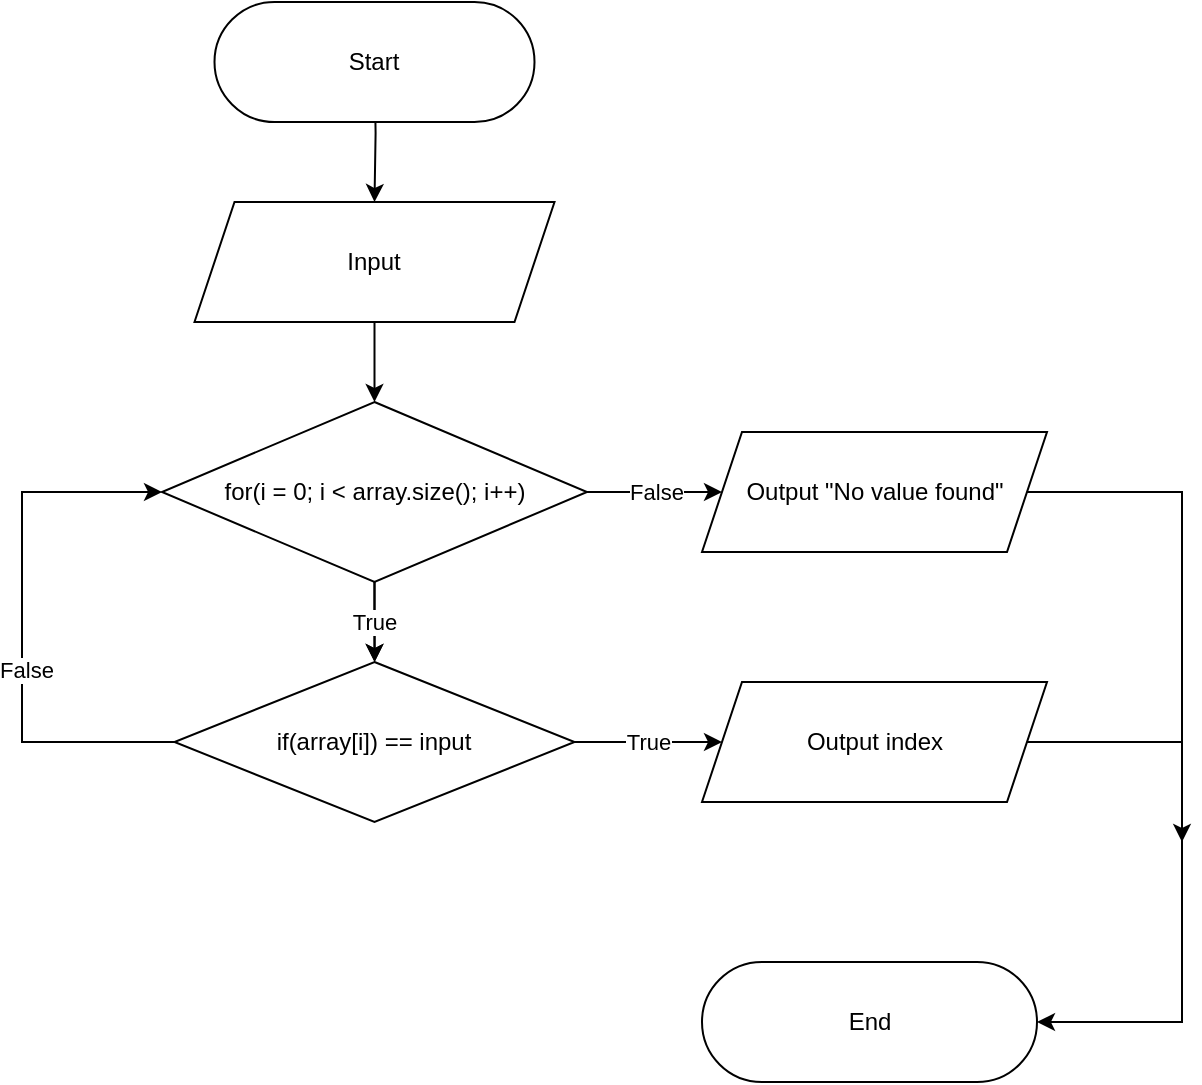 <mxfile>
    <diagram id="gNIyM2ic1Qji9jRaTpks" name="Page-1">
        <mxGraphModel dx="848" dy="639" grid="1" gridSize="10" guides="1" tooltips="1" connect="1" arrows="1" fold="1" page="1" pageScale="1" pageWidth="850" pageHeight="1100" math="0" shadow="0">
            <root>
                <mxCell id="0"/>
                <mxCell id="1" parent="0"/>
                <mxCell id="16" style="edgeStyle=orthogonalEdgeStyle;rounded=0;orthogonalLoop=1;jettySize=auto;html=1;entryX=0.5;entryY=0;entryDx=0;entryDy=0;" edge="1" parent="1" target="4">
                    <mxGeometry relative="1" as="geometry">
                        <mxPoint x="306.25" y="200" as="sourcePoint"/>
                    </mxGeometry>
                </mxCell>
                <mxCell id="2" value="&lt;font style=&quot;font-size: 12px&quot;&gt;Start&lt;/font&gt;" style="rounded=1;whiteSpace=wrap;html=1;arcSize=50;" vertex="1" parent="1">
                    <mxGeometry x="226.25" y="170" width="160" height="60" as="geometry"/>
                </mxCell>
                <mxCell id="18" style="edgeStyle=orthogonalEdgeStyle;rounded=0;orthogonalLoop=1;jettySize=auto;html=1;entryX=0.5;entryY=0;entryDx=0;entryDy=0;" edge="1" parent="1" source="4" target="5">
                    <mxGeometry relative="1" as="geometry"/>
                </mxCell>
                <mxCell id="4" value="&lt;font style=&quot;font-size: 12px&quot;&gt;Input&lt;/font&gt;" style="shape=parallelogram;perimeter=parallelogramPerimeter;whiteSpace=wrap;html=1;fixedSize=1;" vertex="1" parent="1">
                    <mxGeometry x="216.25" y="270" width="180" height="60" as="geometry"/>
                </mxCell>
                <mxCell id="15" value="" style="edgeStyle=orthogonalEdgeStyle;rounded=0;orthogonalLoop=1;jettySize=auto;html=1;" edge="1" parent="1" source="5" target="7">
                    <mxGeometry relative="1" as="geometry"/>
                </mxCell>
                <mxCell id="25" value="True" style="edgeStyle=orthogonalEdgeStyle;rounded=0;orthogonalLoop=1;jettySize=auto;html=1;" edge="1" parent="1" source="5" target="7">
                    <mxGeometry relative="1" as="geometry"/>
                </mxCell>
                <mxCell id="29" value="False" style="edgeStyle=orthogonalEdgeStyle;rounded=0;orthogonalLoop=1;jettySize=auto;html=1;entryX=0;entryY=0.5;entryDx=0;entryDy=0;" edge="1" parent="1">
                    <mxGeometry relative="1" as="geometry">
                        <mxPoint x="412.5" y="415" as="sourcePoint"/>
                        <mxPoint x="480" y="415" as="targetPoint"/>
                    </mxGeometry>
                </mxCell>
                <mxCell id="5" value="for(i = 0; i &amp;lt; array.size(); i++)" style="rhombus;whiteSpace=wrap;html=1;" vertex="1" parent="1">
                    <mxGeometry x="200" y="370" width="212.5" height="90" as="geometry"/>
                </mxCell>
                <mxCell id="14" value="True" style="edgeStyle=orthogonalEdgeStyle;rounded=0;orthogonalLoop=1;jettySize=auto;html=1;entryX=0;entryY=0.5;entryDx=0;entryDy=0;" edge="1" parent="1" source="7" target="9">
                    <mxGeometry relative="1" as="geometry"/>
                </mxCell>
                <mxCell id="27" style="edgeStyle=orthogonalEdgeStyle;rounded=0;orthogonalLoop=1;jettySize=auto;html=1;entryX=0;entryY=0.5;entryDx=0;entryDy=0;" edge="1" parent="1" source="7" target="5">
                    <mxGeometry relative="1" as="geometry">
                        <Array as="points">
                            <mxPoint x="130" y="540"/>
                            <mxPoint x="130" y="415"/>
                        </Array>
                    </mxGeometry>
                </mxCell>
                <mxCell id="28" value="False" style="edgeLabel;html=1;align=center;verticalAlign=middle;resizable=0;points=[];" vertex="1" connectable="0" parent="27">
                    <mxGeometry x="-0.172" y="-1" relative="1" as="geometry">
                        <mxPoint x="1" as="offset"/>
                    </mxGeometry>
                </mxCell>
                <mxCell id="7" value="if(array[i]) == input" style="rhombus;whiteSpace=wrap;html=1;" vertex="1" parent="1">
                    <mxGeometry x="206.25" y="500" width="200" height="80" as="geometry"/>
                </mxCell>
                <mxCell id="33" style="edgeStyle=orthogonalEdgeStyle;rounded=0;orthogonalLoop=1;jettySize=auto;html=1;" edge="1" parent="1" source="9">
                    <mxGeometry relative="1" as="geometry">
                        <mxPoint x="710" y="590" as="targetPoint"/>
                        <Array as="points">
                            <mxPoint x="710" y="540"/>
                            <mxPoint x="710" y="590"/>
                        </Array>
                    </mxGeometry>
                </mxCell>
                <mxCell id="9" value="Output index" style="shape=parallelogram;perimeter=parallelogramPerimeter;whiteSpace=wrap;html=1;fixedSize=1;" vertex="1" parent="1">
                    <mxGeometry x="470" y="510" width="172.5" height="60" as="geometry"/>
                </mxCell>
                <mxCell id="10" value="End" style="rounded=1;whiteSpace=wrap;html=1;arcSize=50;" vertex="1" parent="1">
                    <mxGeometry x="470" y="650" width="167.5" height="60" as="geometry"/>
                </mxCell>
                <mxCell id="32" style="edgeStyle=orthogonalEdgeStyle;rounded=0;orthogonalLoop=1;jettySize=auto;html=1;entryX=1;entryY=0.5;entryDx=0;entryDy=0;" edge="1" parent="1" source="19" target="10">
                    <mxGeometry relative="1" as="geometry">
                        <Array as="points">
                            <mxPoint x="710" y="415"/>
                            <mxPoint x="710" y="680"/>
                        </Array>
                    </mxGeometry>
                </mxCell>
                <mxCell id="19" value="Output &quot;No value found&quot;" style="shape=parallelogram;perimeter=parallelogramPerimeter;whiteSpace=wrap;html=1;fixedSize=1;" vertex="1" parent="1">
                    <mxGeometry x="470" y="385" width="172.5" height="60" as="geometry"/>
                </mxCell>
            </root>
        </mxGraphModel>
    </diagram>
</mxfile>